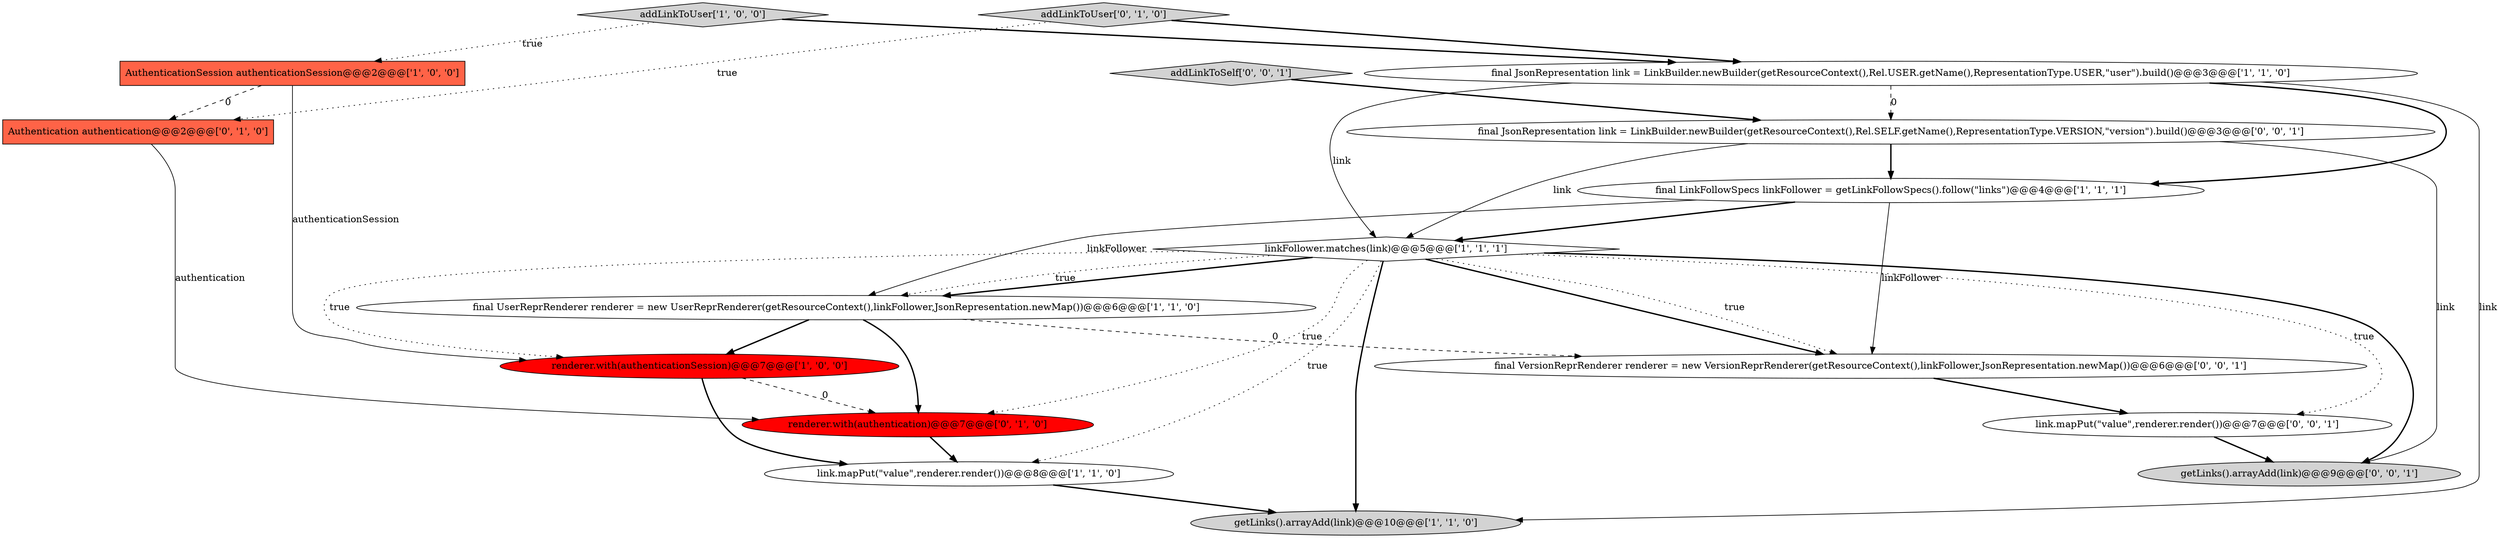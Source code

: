 digraph {
15 [style = filled, label = "addLinkToSelf['0', '0', '1']", fillcolor = lightgray, shape = diamond image = "AAA0AAABBB3BBB"];
2 [style = filled, label = "final LinkFollowSpecs linkFollower = getLinkFollowSpecs().follow(\"links\")@@@4@@@['1', '1', '1']", fillcolor = white, shape = ellipse image = "AAA0AAABBB1BBB"];
5 [style = filled, label = "final JsonRepresentation link = LinkBuilder.newBuilder(getResourceContext(),Rel.USER.getName(),RepresentationType.USER,\"user\").build()@@@3@@@['1', '1', '0']", fillcolor = white, shape = ellipse image = "AAA0AAABBB1BBB"];
12 [style = filled, label = "getLinks().arrayAdd(link)@@@9@@@['0', '0', '1']", fillcolor = lightgray, shape = ellipse image = "AAA0AAABBB3BBB"];
14 [style = filled, label = "final VersionReprRenderer renderer = new VersionReprRenderer(getResourceContext(),linkFollower,JsonRepresentation.newMap())@@@6@@@['0', '0', '1']", fillcolor = white, shape = ellipse image = "AAA0AAABBB3BBB"];
11 [style = filled, label = "Authentication authentication@@@2@@@['0', '1', '0']", fillcolor = tomato, shape = box image = "AAA1AAABBB2BBB"];
16 [style = filled, label = "link.mapPut(\"value\",renderer.render())@@@7@@@['0', '0', '1']", fillcolor = white, shape = ellipse image = "AAA0AAABBB3BBB"];
6 [style = filled, label = "final UserReprRenderer renderer = new UserReprRenderer(getResourceContext(),linkFollower,JsonRepresentation.newMap())@@@6@@@['1', '1', '0']", fillcolor = white, shape = ellipse image = "AAA0AAABBB1BBB"];
0 [style = filled, label = "AuthenticationSession authenticationSession@@@2@@@['1', '0', '0']", fillcolor = tomato, shape = box image = "AAA1AAABBB1BBB"];
9 [style = filled, label = "renderer.with(authentication)@@@7@@@['0', '1', '0']", fillcolor = red, shape = ellipse image = "AAA1AAABBB2BBB"];
4 [style = filled, label = "getLinks().arrayAdd(link)@@@10@@@['1', '1', '0']", fillcolor = lightgray, shape = ellipse image = "AAA0AAABBB1BBB"];
8 [style = filled, label = "linkFollower.matches(link)@@@5@@@['1', '1', '1']", fillcolor = white, shape = diamond image = "AAA0AAABBB1BBB"];
1 [style = filled, label = "addLinkToUser['1', '0', '0']", fillcolor = lightgray, shape = diamond image = "AAA0AAABBB1BBB"];
7 [style = filled, label = "renderer.with(authenticationSession)@@@7@@@['1', '0', '0']", fillcolor = red, shape = ellipse image = "AAA1AAABBB1BBB"];
3 [style = filled, label = "link.mapPut(\"value\",renderer.render())@@@8@@@['1', '1', '0']", fillcolor = white, shape = ellipse image = "AAA0AAABBB1BBB"];
13 [style = filled, label = "final JsonRepresentation link = LinkBuilder.newBuilder(getResourceContext(),Rel.SELF.getName(),RepresentationType.VERSION,\"version\").build()@@@3@@@['0', '0', '1']", fillcolor = white, shape = ellipse image = "AAA0AAABBB3BBB"];
10 [style = filled, label = "addLinkToUser['0', '1', '0']", fillcolor = lightgray, shape = diamond image = "AAA0AAABBB2BBB"];
1->5 [style = bold, label=""];
14->16 [style = bold, label=""];
5->13 [style = dashed, label="0"];
15->13 [style = bold, label=""];
13->8 [style = solid, label="link"];
5->8 [style = solid, label="link"];
2->6 [style = solid, label="linkFollower"];
8->16 [style = dotted, label="true"];
2->14 [style = solid, label="linkFollower"];
8->14 [style = bold, label=""];
8->7 [style = dotted, label="true"];
8->6 [style = bold, label=""];
0->11 [style = dashed, label="0"];
6->14 [style = dashed, label="0"];
5->4 [style = solid, label="link"];
3->4 [style = bold, label=""];
8->3 [style = dotted, label="true"];
7->3 [style = bold, label=""];
5->2 [style = bold, label=""];
10->5 [style = bold, label=""];
8->6 [style = dotted, label="true"];
10->11 [style = dotted, label="true"];
7->9 [style = dashed, label="0"];
11->9 [style = solid, label="authentication"];
8->14 [style = dotted, label="true"];
9->3 [style = bold, label=""];
13->12 [style = solid, label="link"];
1->0 [style = dotted, label="true"];
8->9 [style = dotted, label="true"];
8->4 [style = bold, label=""];
6->9 [style = bold, label=""];
6->7 [style = bold, label=""];
16->12 [style = bold, label=""];
8->12 [style = bold, label=""];
0->7 [style = solid, label="authenticationSession"];
2->8 [style = bold, label=""];
13->2 [style = bold, label=""];
}
